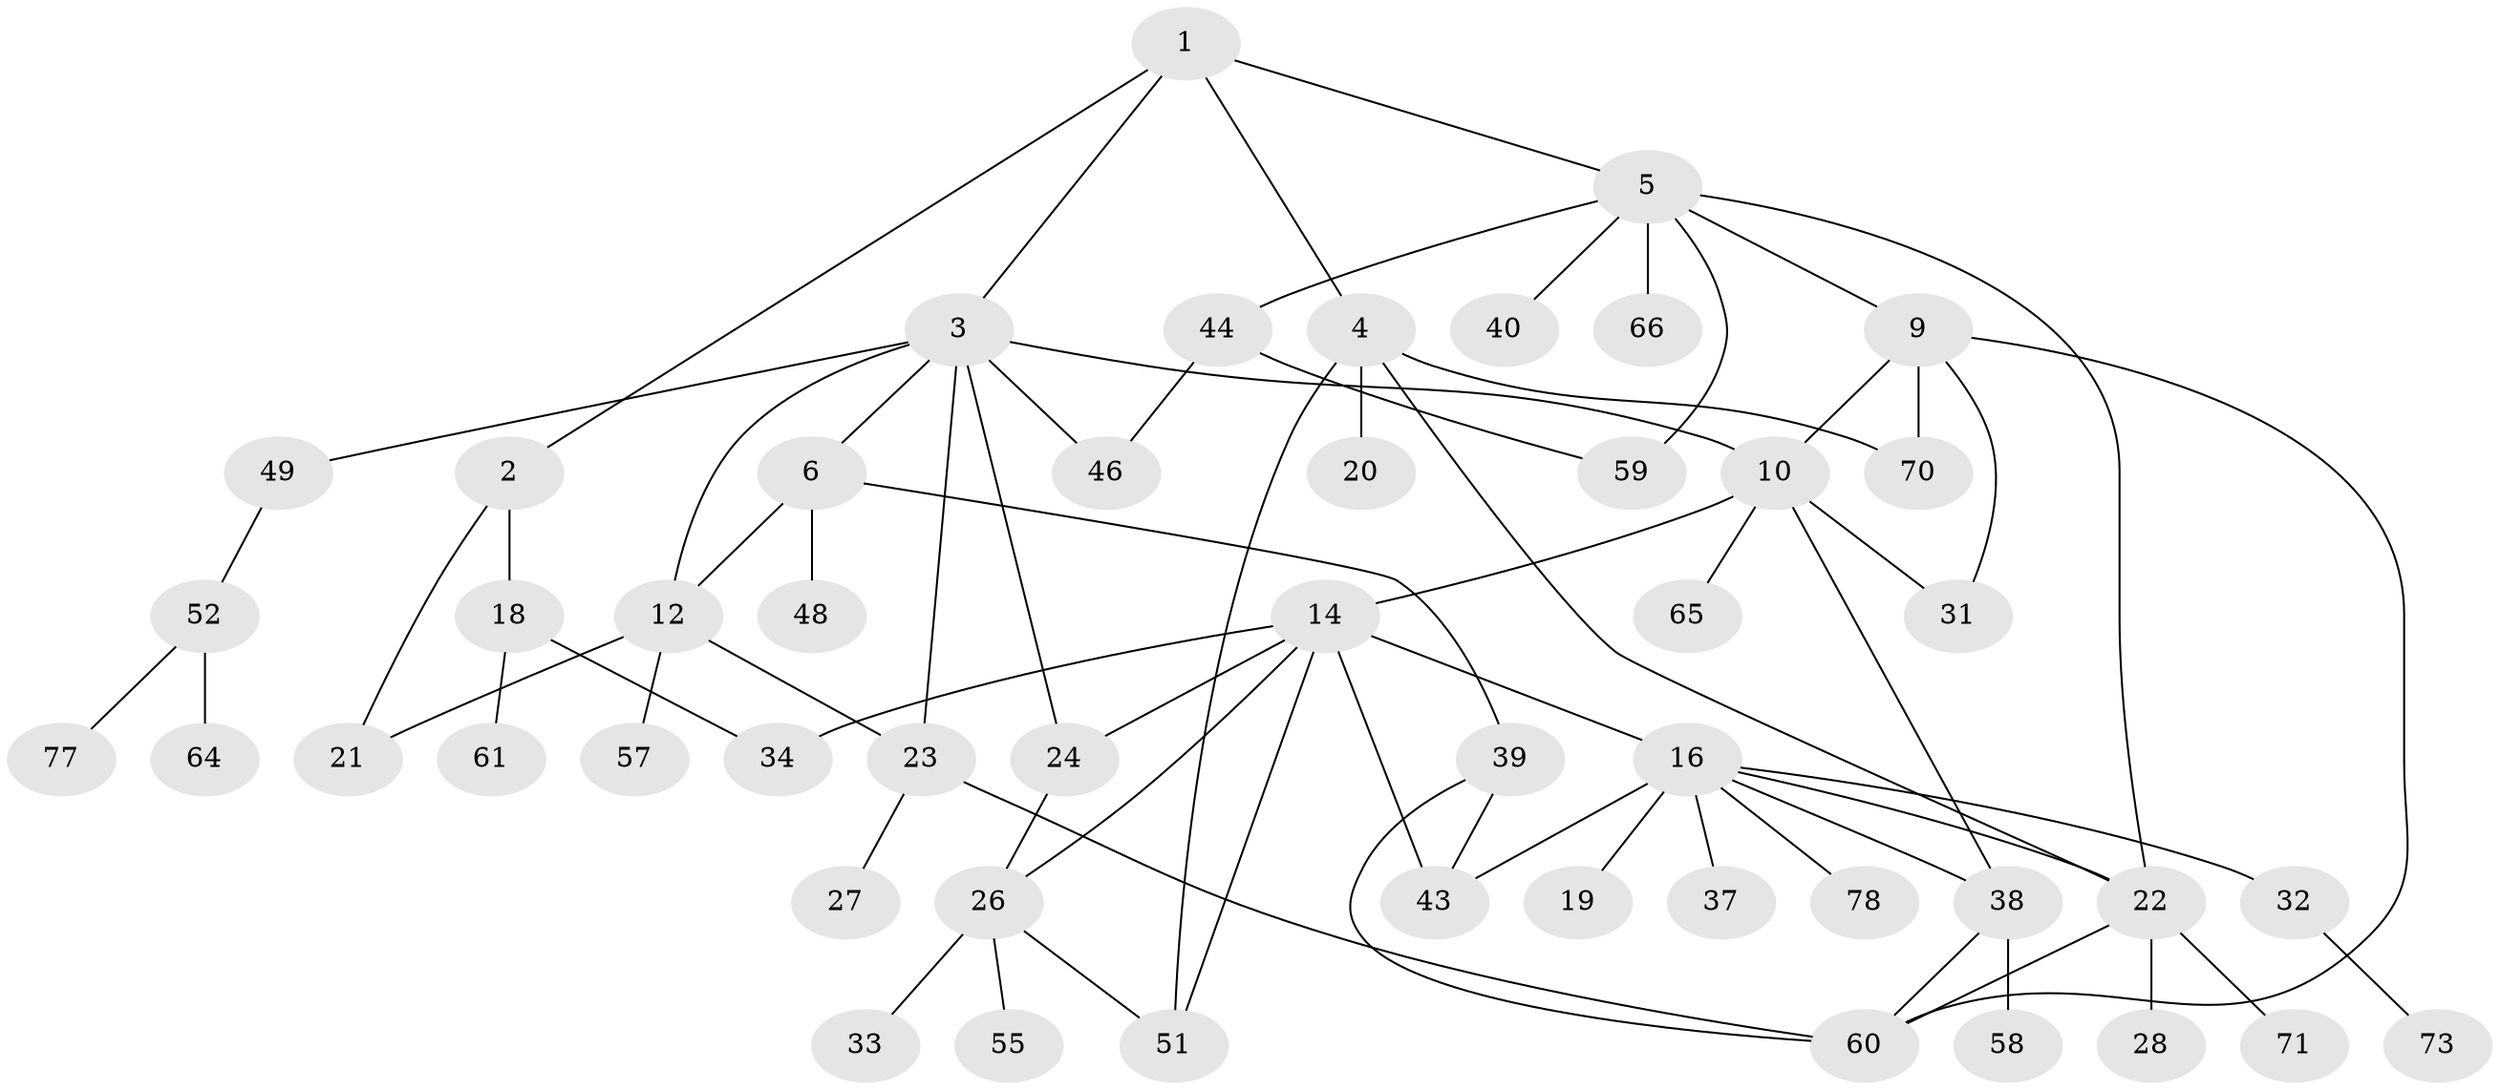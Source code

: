 // Generated by graph-tools (version 1.1) at 2025/51/02/27/25 19:51:36]
// undirected, 50 vertices, 71 edges
graph export_dot {
graph [start="1"]
  node [color=gray90,style=filled];
  1;
  2 [super="+13"];
  3 [super="+8"];
  4 [super="+7"];
  5 [super="+36"];
  6 [super="+17"];
  9 [super="+11"];
  10 [super="+42"];
  12 [super="+15"];
  14 [super="+35"];
  16 [super="+25"];
  18 [super="+47"];
  19;
  20;
  21 [super="+30"];
  22 [super="+56"];
  23 [super="+63"];
  24 [super="+29"];
  26 [super="+41"];
  27;
  28 [super="+45"];
  31 [super="+67"];
  32 [super="+76"];
  33;
  34;
  37 [super="+50"];
  38 [super="+74"];
  39 [super="+53"];
  40;
  43;
  44 [super="+75"];
  46;
  48 [super="+54"];
  49;
  51 [super="+68"];
  52 [super="+62"];
  55;
  57;
  58;
  59;
  60 [super="+69"];
  61;
  64;
  65;
  66 [super="+72"];
  70;
  71;
  73;
  77;
  78;
  1 -- 2;
  1 -- 3;
  1 -- 4;
  1 -- 5;
  2 -- 18;
  2 -- 21;
  3 -- 6;
  3 -- 10;
  3 -- 12;
  3 -- 23;
  3 -- 24;
  3 -- 46;
  3 -- 49;
  4 -- 20;
  4 -- 22;
  4 -- 51;
  4 -- 70;
  5 -- 9;
  5 -- 22;
  5 -- 44;
  5 -- 59;
  5 -- 66;
  5 -- 40;
  6 -- 48;
  6 -- 12;
  6 -- 39;
  9 -- 70;
  9 -- 31;
  9 -- 60;
  9 -- 10;
  10 -- 14;
  10 -- 31;
  10 -- 65;
  10 -- 38;
  12 -- 21;
  12 -- 57;
  12 -- 23;
  14 -- 16;
  14 -- 26;
  14 -- 34;
  14 -- 43;
  14 -- 51;
  14 -- 24;
  16 -- 19;
  16 -- 32;
  16 -- 78;
  16 -- 43;
  16 -- 37;
  16 -- 38;
  16 -- 22;
  18 -- 34;
  18 -- 61;
  22 -- 28;
  22 -- 60;
  22 -- 71;
  23 -- 27;
  23 -- 60;
  24 -- 26;
  26 -- 33;
  26 -- 51;
  26 -- 55;
  32 -- 73;
  38 -- 58;
  38 -- 60;
  39 -- 60;
  39 -- 43;
  44 -- 46;
  44 -- 59;
  49 -- 52;
  52 -- 64;
  52 -- 77;
}
